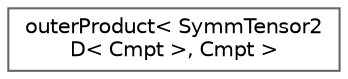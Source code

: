 digraph "Graphical Class Hierarchy"
{
 // LATEX_PDF_SIZE
  bgcolor="transparent";
  edge [fontname=Helvetica,fontsize=10,labelfontname=Helvetica,labelfontsize=10];
  node [fontname=Helvetica,fontsize=10,shape=box,height=0.2,width=0.4];
  rankdir="LR";
  Node0 [id="Node000000",label="outerProduct\< SymmTensor2\lD\< Cmpt \>, Cmpt \>",height=0.2,width=0.4,color="grey40", fillcolor="white", style="filled",URL="$classFoam_1_1outerProduct_3_01SymmTensor2D_3_01Cmpt_01_4_00_01Cmpt_01_4.html",tooltip=" "];
}
